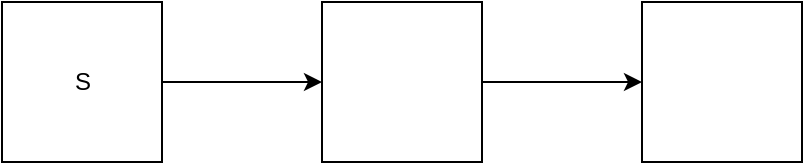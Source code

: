 <mxfile version="20.2.3" type="github">
  <diagram id="ImZkKbkfjJFn4qbT57pl" name="Página-1">
    <mxGraphModel dx="1422" dy="837" grid="1" gridSize="10" guides="1" tooltips="1" connect="1" arrows="1" fold="1" page="1" pageScale="1" pageWidth="827" pageHeight="1169" math="0" shadow="0">
      <root>
        <mxCell id="0" />
        <mxCell id="1" parent="0" />
        <mxCell id="tTlQyx9BJeuY2m7c3Reg-1" value="" style="whiteSpace=wrap;html=1;aspect=fixed;" vertex="1" parent="1">
          <mxGeometry x="120" y="200" width="80" height="80" as="geometry" />
        </mxCell>
        <mxCell id="tTlQyx9BJeuY2m7c3Reg-2" value="" style="whiteSpace=wrap;html=1;aspect=fixed;" vertex="1" parent="1">
          <mxGeometry x="280" y="200" width="80" height="80" as="geometry" />
        </mxCell>
        <mxCell id="tTlQyx9BJeuY2m7c3Reg-3" value="" style="whiteSpace=wrap;html=1;aspect=fixed;" vertex="1" parent="1">
          <mxGeometry x="440" y="200" width="80" height="80" as="geometry" />
        </mxCell>
        <mxCell id="tTlQyx9BJeuY2m7c3Reg-4" value="" style="endArrow=classic;html=1;rounded=0;" edge="1" parent="1" source="tTlQyx9BJeuY2m7c3Reg-1" target="tTlQyx9BJeuY2m7c3Reg-2">
          <mxGeometry width="50" height="50" relative="1" as="geometry">
            <mxPoint x="390" y="450" as="sourcePoint" />
            <mxPoint x="440" y="400" as="targetPoint" />
          </mxGeometry>
        </mxCell>
        <mxCell id="tTlQyx9BJeuY2m7c3Reg-5" value="" style="endArrow=classic;html=1;rounded=0;" edge="1" parent="1" source="tTlQyx9BJeuY2m7c3Reg-2" target="tTlQyx9BJeuY2m7c3Reg-3">
          <mxGeometry width="50" height="50" relative="1" as="geometry">
            <mxPoint x="210" y="250" as="sourcePoint" />
            <mxPoint x="290" y="250" as="targetPoint" />
            <Array as="points">
              <mxPoint x="440" y="240" />
            </Array>
          </mxGeometry>
        </mxCell>
        <mxCell id="tTlQyx9BJeuY2m7c3Reg-6" value="S" style="text;html=1;resizable=0;autosize=1;align=center;verticalAlign=middle;points=[];fillColor=none;strokeColor=none;rounded=0;" vertex="1" parent="1">
          <mxGeometry x="145" y="225" width="30" height="30" as="geometry" />
        </mxCell>
      </root>
    </mxGraphModel>
  </diagram>
</mxfile>
